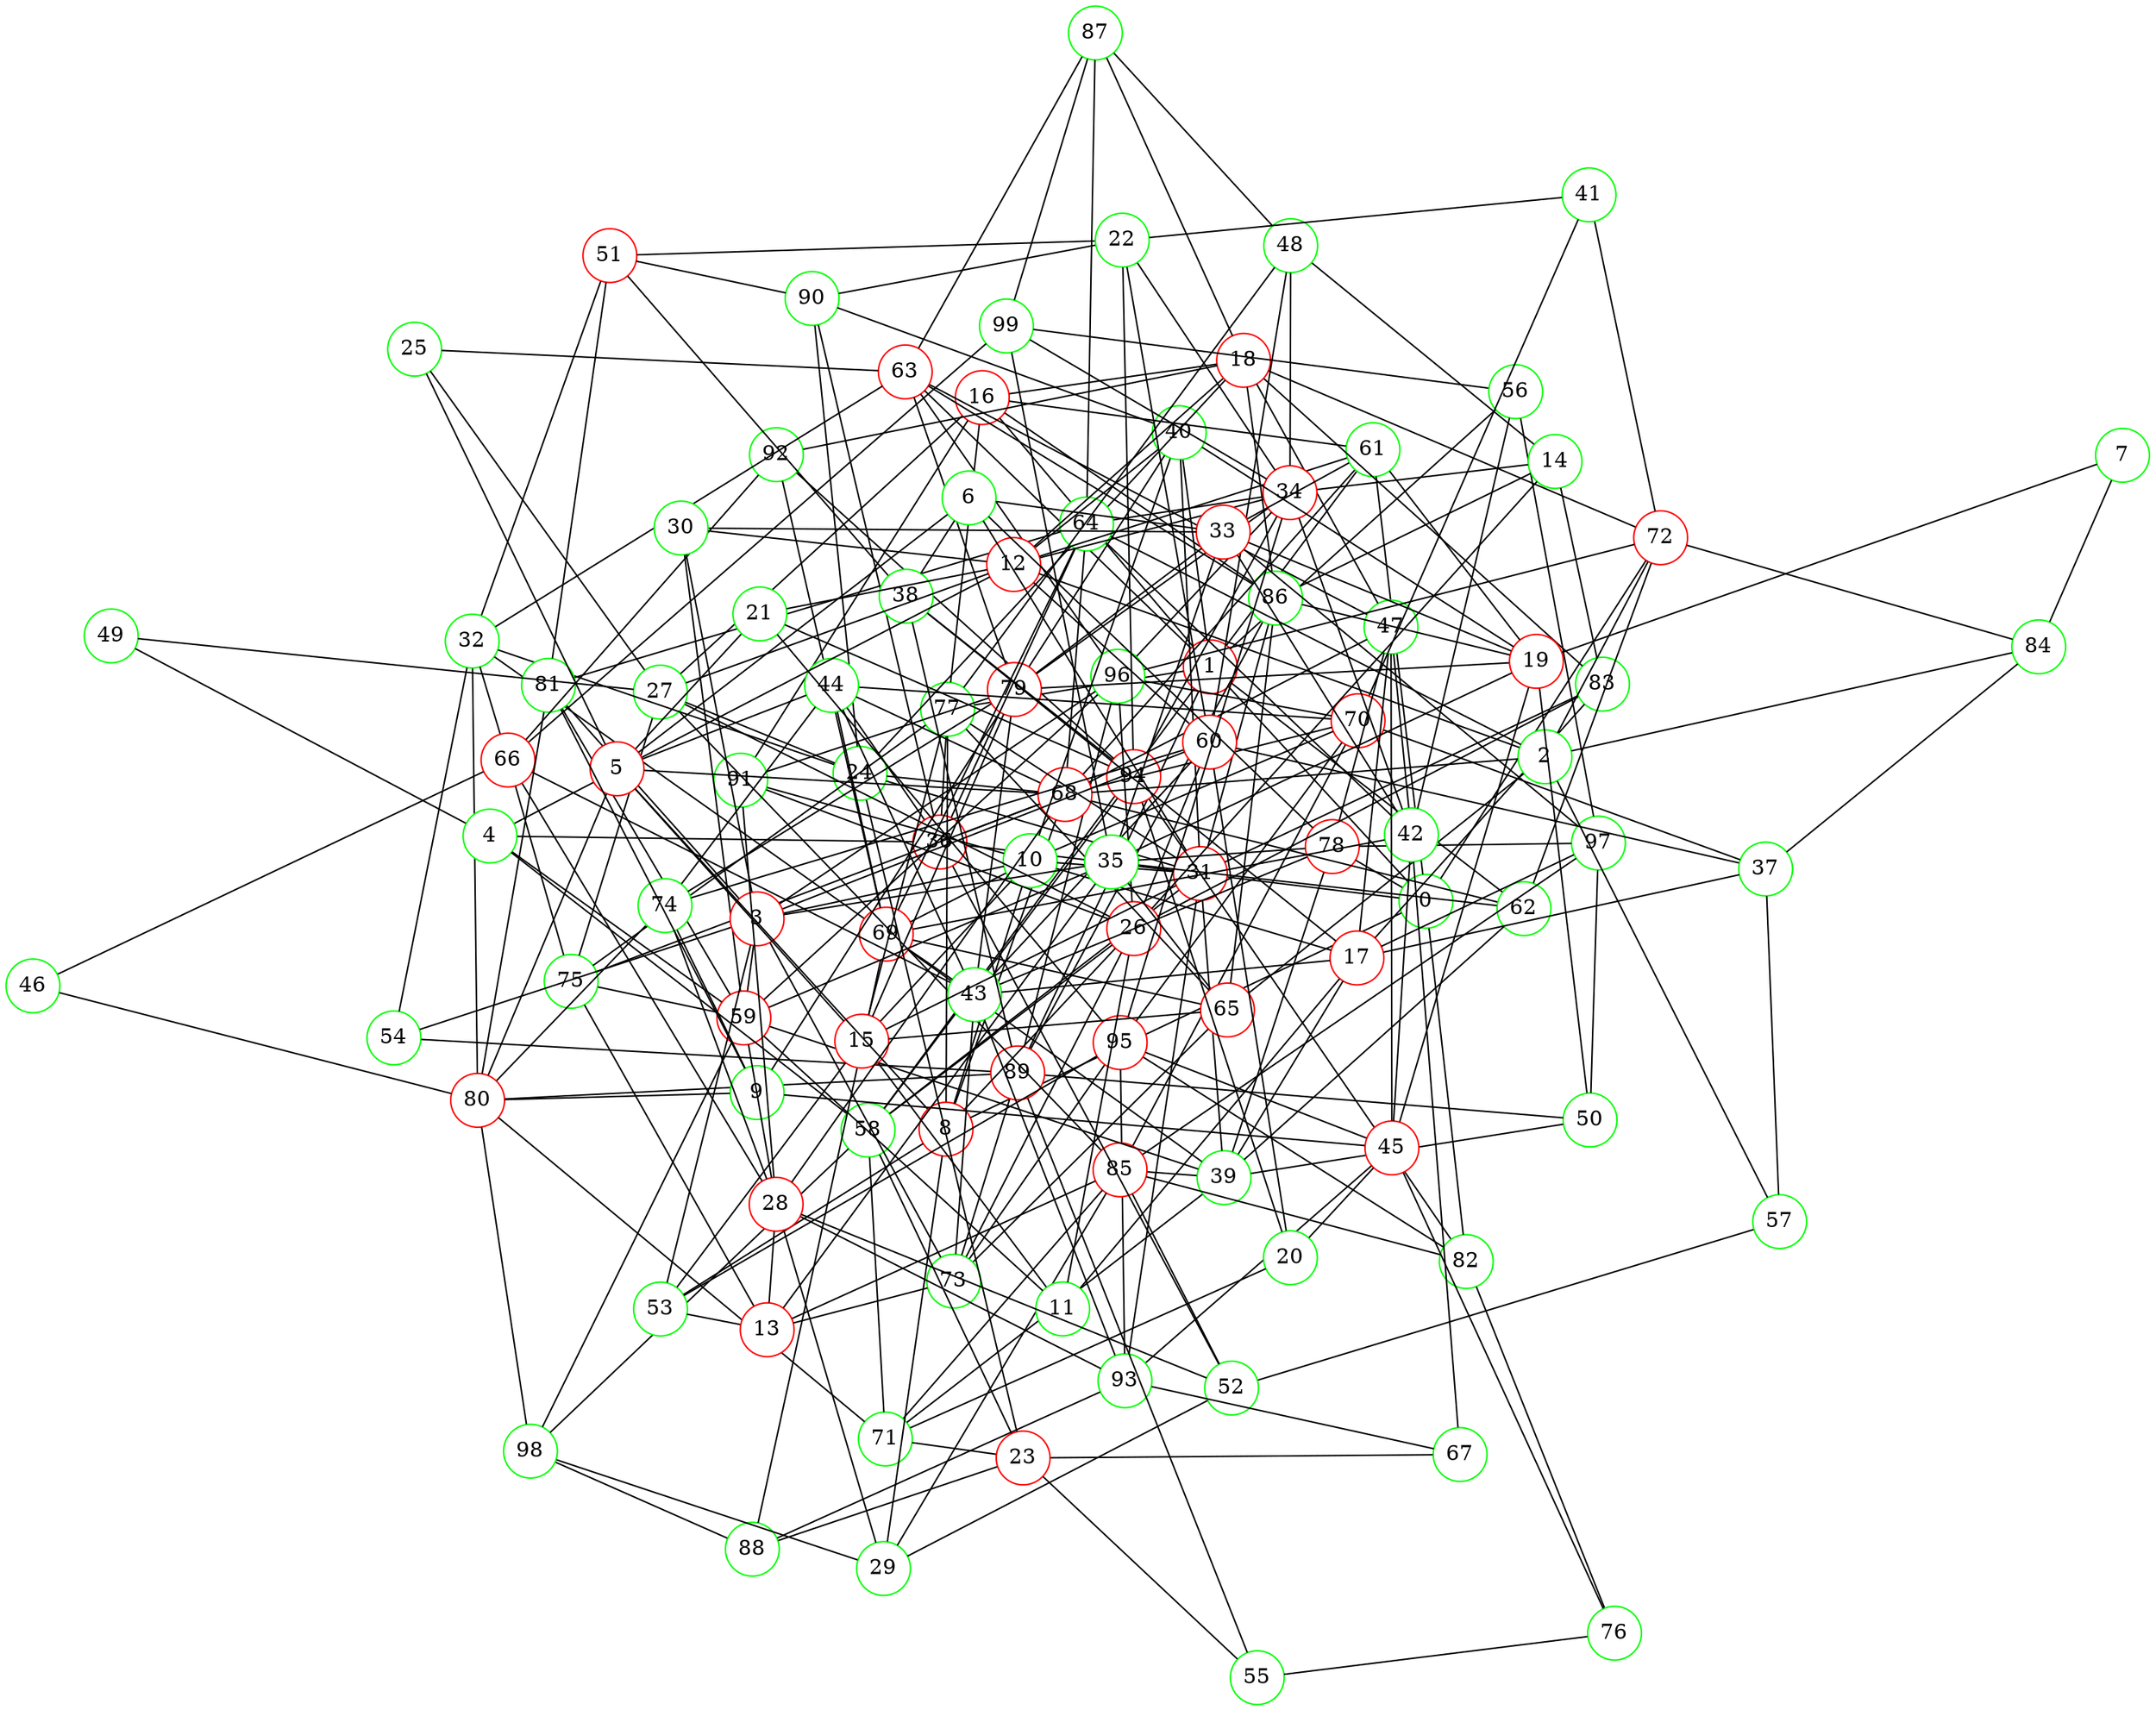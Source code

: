 graph {
graph ["layout"="fdp"]
node ["style"="filled","fillcolor"="white","fixedsize"="true","shape"="circle"]
"0" ["color"="green"]
"1" ["color"="red"]
"16" ["color"="red"]
"18" ["color"="red"]
"83" ["color"="green"]
"86" ["color"="green"]
"89" ["color"="red"]
"96" ["color"="green"]
"87" ["color"="green"]
"99" ["color"="green"]
"24" ["color"="green"]
"32" ["color"="green"]
"80" ["color"="red"]
"81" ["color"="green"]
"98" ["color"="green"]
"66" ["color"="red"]
"75" ["color"="green"]
"77" ["color"="green"]
"92" ["color"="green"]
"94" ["color"="red"]
"51" ["color"="red"]
"90" ["color"="green"]
"69" ["color"="red"]
"88" ["color"="green"]
"93" ["color"="green"]
"95" ["color"="red"]
"54" ["color"="green"]
"63" ["color"="red"]
"79" ["color"="red"]
"91" ["color"="green"]
"68" ["color"="red"]
"70" ["color"="red"]
"85" ["color"="red"]
"97" ["color"="green"]
"27" ["color"="green"]
"49" ["color"="green"]
"31" ["color"="red"]
"39" ["color"="green"]
"50" ["color"="green"]
"71" ["color"="green"]
"59" ["color"="red"]
"62" ["color"="green"]
"72" ["color"="red"]
"84" ["color"="green"]
"78" ["color"="red"]
"40" ["color"="green"]
"58" ["color"="green"]
"47" ["color"="green"]
"61" ["color"="green"]
"56" ["color"="green"]
"82" ["color"="green"]
"36" ["color"="red"]
"64" ["color"="green"]
"52" ["color"="green"]
"57" ["color"="green"]
"44" ["color"="green"]
"74" ["color"="green"]
"8" ["color"="red"]
"53" ["color"="green"]
"10" ["color"="green"]
"17" ["color"="red"]
"37" ["color"="green"]
"60" ["color"="red"]
"38" ["color"="green"]
"43" ["color"="green"]
"73" ["color"="green"]
"15" ["color"="red"]
"65" ["color"="red"]
"26" ["color"="red"]
"29" ["color"="green"]
"2" ["color"="green"]
"12" ["color"="red"]
"34" ["color"="red"]
"48" ["color"="green"]
"42" ["color"="green"]
"67" ["color"="green"]
"45" ["color"="red"]
"76" ["color"="green"]
"21" ["color"="green"]
"30" ["color"="green"]
"33" ["color"="red"]
"35" ["color"="green"]
"3" ["color"="red"]
"4" ["color"="green"]
"5" ["color"="red"]
"6" ["color"="green"]
"25" ["color"="green"]
"7" ["color"="green"]
"19" ["color"="red"]
"9" ["color"="green"]
"11" ["color"="green"]
"13" ["color"="red"]
"28" ["color"="red"]
"14" ["color"="green"]
"20" ["color"="green"]
"22" ["color"="green"]
"41" ["color"="green"]
"23" ["color"="red"]
"55" ["color"="green"]
"46" ["color"="green"]
"0" -- "1"
"0" -- "82"
"0" -- "36"
"0" -- "8"
"0" -- "72"
"0" -- "61"
"0" -- "78"
"1" -- "16"
"1" -- "40"
"1" -- "56"
"1" -- "89"
"1" -- "58"
"1" -- "61"
"1" -- "77"
"1" -- "62"
"1" -- "63"
"16" -- "18"
"16" -- "86"
"16" -- "27"
"16" -- "91"
"16" -- "61"
"16" -- "77"
"18" -- "83"
"18" -- "86"
"18" -- "87"
"18" -- "24"
"18" -- "72"
"18" -- "92"
"18" -- "47"
"86" -- "89"
"89" -- "96"
"87" -- "99"
"24" -- "32"
"24" -- "68"
"24" -- "90"
"24" -- "27"
"24" -- "31"
"32" -- "80"
"32" -- "66"
"32" -- "51"
"32" -- "69"
"32" -- "54"
"32" -- "63"
"80" -- "81"
"80" -- "98"
"80" -- "89"
"66" -- "99"
"66" -- "75"
"66" -- "92"
"75" -- "77"
"92" -- "94"
"51" -- "81"
"51" -- "90"
"69" -- "88"
"69" -- "92"
"88" -- "98"
"88" -- "93"
"93" -- "95"
"54" -- "89"
"63" -- "96"
"63" -- "86"
"63" -- "87"
"63" -- "79"
"79" -- "91"
"68" -- "70"
"68" -- "75"
"70" -- "96"
"70" -- "85"
"70" -- "95"
"85" -- "97"
"27" -- "49"
"27" -- "85"
"27" -- "75"
"31" -- "83"
"31" -- "86"
"31" -- "39"
"31" -- "40"
"31" -- "58"
"31" -- "77"
"31" -- "93"
"39" -- "50"
"39" -- "69"
"39" -- "85"
"39" -- "71"
"39" -- "59"
"39" -- "62"
"39" -- "78"
"50" -- "97"
"50" -- "89"
"71" -- "80"
"71" -- "85"
"59" -- "96"
"59" -- "81"
"59" -- "98"
"59" -- "75"
"62" -- "68"
"62" -- "72"
"72" -- "96"
"72" -- "84"
"78" -- "97"
"40" -- "90"
"40" -- "79"
"58" -- "98"
"58" -- "71"
"58" -- "94"
"47" -- "68"
"47" -- "78"
"47" -- "63"
"61" -- "68"
"56" -- "97"
"56" -- "99"
"82" -- "85"
"82" -- "94"
"82" -- "95"
"36" -- "64"
"36" -- "52"
"36" -- "68"
"36" -- "90"
"36" -- "44"
"36" -- "77"
"64" -- "81"
"64" -- "68"
"64" -- "69"
"64" -- "87"
"52" -- "85"
"52" -- "57"
"44" -- "68"
"44" -- "69"
"44" -- "70"
"44" -- "74"
"74" -- "80"
"74" -- "79"
"8" -- "68"
"8" -- "53"
"8" -- "10"
"8" -- "26"
"8" -- "29"
"8" -- "77"
"53" -- "95"
"10" -- "17"
"10" -- "69"
"10" -- "70"
"10" -- "40"
"10" -- "91"
"10" -- "15"
"10" -- "31"
"17" -- "97"
"17" -- "83"
"17" -- "37"
"17" -- "38"
"17" -- "39"
"17" -- "43"
"17" -- "47"
"37" -- "84"
"37" -- "70"
"37" -- "57"
"37" -- "60"
"60" -- "74"
"38" -- "51"
"38" -- "89"
"38" -- "94"
"43" -- "66"
"43" -- "69"
"43" -- "73"
"43" -- "44"
"43" -- "60"
"43" -- "93"
"43" -- "78"
"43" -- "79"
"73" -- "89"
"73" -- "95"
"15" -- "65"
"15" -- "53"
"15" -- "77"
"15" -- "31"
"15" -- "79"
"65" -- "69"
"65" -- "86"
"65" -- "73"
"65" -- "77"
"26" -- "96"
"26" -- "83"
"26" -- "73"
"26" -- "58"
"26" -- "27"
"26" -- "91"
"26" -- "60"
"29" -- "98"
"29" -- "52"
"29" -- "85"
"2" -- "64"
"2" -- "65"
"2" -- "68"
"2" -- "84"
"2" -- "72"
"2" -- "57"
"2" -- "12"
"12" -- "18"
"12" -- "34"
"12" -- "21"
"12" -- "40"
"12" -- "27"
"12" -- "60"
"12" -- "61"
"12" -- "30"
"34" -- "48"
"34" -- "64"
"34" -- "96"
"34" -- "99"
"34" -- "42"
"34" -- "94"
"34" -- "79"
"34" -- "95"
"48" -- "87"
"48" -- "60"
"48" -- "77"
"42" -- "64"
"42" -- "67"
"42" -- "69"
"42" -- "56"
"42" -- "45"
"42" -- "47"
"67" -- "93"
"45" -- "76"
"45" -- "93"
"45" -- "47"
"45" -- "95"
"76" -- "82"
"21" -- "94"
"21" -- "95"
"30" -- "33"
"30" -- "59"
"33" -- "97"
"33" -- "35"
"33" -- "42"
"33" -- "61"
"33" -- "79"
"35" -- "65"
"35" -- "99"
"35" -- "59"
"35" -- "62"
"35" -- "78"
"3" -- "96"
"3" -- "81"
"3" -- "35"
"3" -- "53"
"3" -- "54"
"3" -- "73"
"3" -- "10"
"3" -- "59"
"3" -- "60"
"3" -- "30"
"4" -- "49"
"4" -- "36"
"4" -- "58"
"4" -- "59"
"4" -- "12"
"5" -- "80"
"5" -- "68"
"5" -- "21"
"5" -- "6"
"5" -- "8"
"5" -- "25"
"5" -- "44"
"5" -- "15"
"6" -- "33"
"6" -- "38"
"6" -- "78"
"6" -- "31"
"25" -- "27"
"25" -- "63"
"7" -- "19"
"7" -- "84"
"19" -- "33"
"19" -- "50"
"19" -- "35"
"19" -- "86"
"19" -- "40"
"19" -- "45"
"19" -- "61"
"19" -- "79"
"9" -- "80"
"9" -- "81"
"9" -- "74"
"9" -- "45"
"9" -- "79"
"11" -- "17"
"11" -- "26"
"11" -- "59"
"11" -- "15"
"13" -- "35"
"13" -- "53"
"13" -- "85"
"13" -- "73"
"13" -- "75"
"13" -- "28"
"28" -- "66"
"28" -- "52"
"28" -- "68"
"28" -- "74"
"28" -- "59"
"28" -- "91"
"28" -- "29"
"28" -- "93"
"14" -- "48"
"14" -- "34"
"14" -- "83"
"14" -- "86"
"14" -- "26"
"20" -- "71"
"20" -- "60"
"20" -- "45"
"20" -- "94"
"22" -- "34"
"22" -- "51"
"22" -- "41"
"22" -- "90"
"22" -- "60"
"22" -- "94"
"41" -- "70"
"41" -- "72"
"23" -- "67"
"23" -- "55"
"23" -- "71"
"23" -- "24"
"23" -- "88"
"23" -- "58"
"55" -- "89"
"55" -- "76"
"46" -- "80"
"46" -- "66"
}